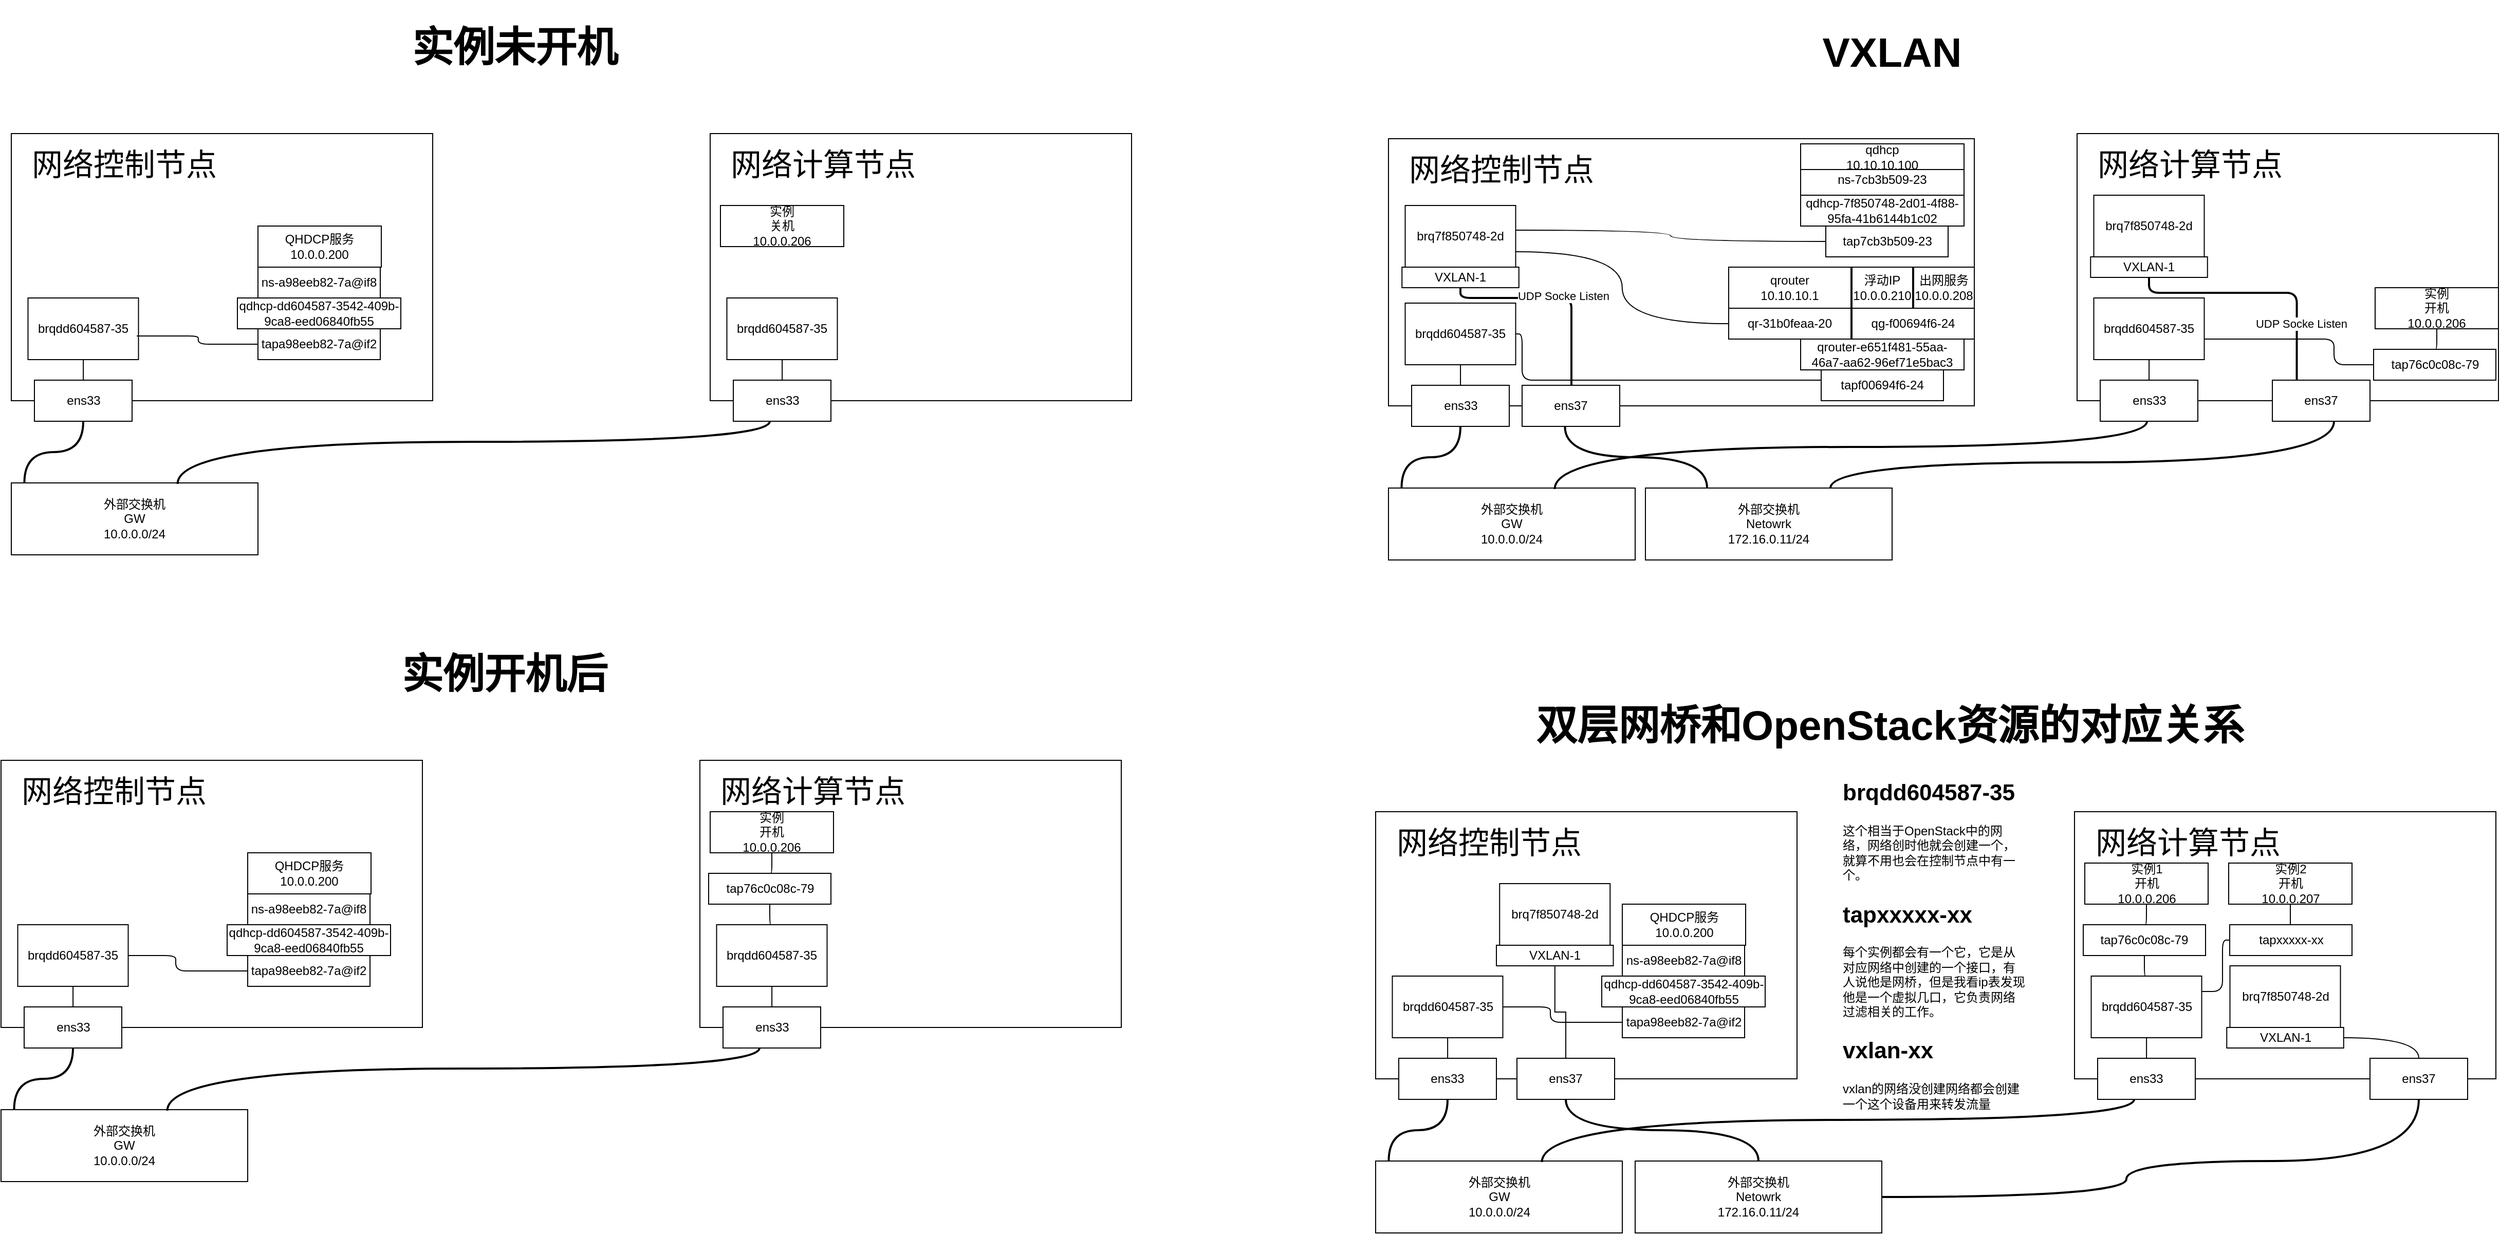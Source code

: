 <mxfile version="26.0.14">
  <diagram name="第 1 页" id="nOdNoL512QigELm2ROE4">
    <mxGraphModel dx="1395" dy="953" grid="1" gridSize="10" guides="1" tooltips="1" connect="1" arrows="1" fold="1" page="1" pageScale="1" pageWidth="827" pageHeight="1169" math="0" shadow="0">
      <root>
        <mxCell id="0" />
        <mxCell id="1" parent="0" />
        <mxCell id="orzNpeSFZgo_5vKAbKiY-1" value="" style="rounded=0;whiteSpace=wrap;html=1;" parent="1" vertex="1">
          <mxGeometry x="70" y="160" width="410" height="260" as="geometry" />
        </mxCell>
        <mxCell id="orzNpeSFZgo_5vKAbKiY-3" value="" style="rounded=0;whiteSpace=wrap;html=1;" parent="1" vertex="1">
          <mxGeometry x="750" y="160" width="410" height="260" as="geometry" />
        </mxCell>
        <mxCell id="orzNpeSFZgo_5vKAbKiY-4" value="&lt;font style=&quot;font-size: 30px;&quot;&gt;网络控制节点&lt;/font&gt;" style="text;html=1;align=center;verticalAlign=middle;whiteSpace=wrap;rounded=0;" parent="1" vertex="1">
          <mxGeometry x="70" y="160" width="220" height="60" as="geometry" />
        </mxCell>
        <mxCell id="orzNpeSFZgo_5vKAbKiY-5" value="&lt;span style=&quot;font-size: 30px;&quot;&gt;网络计算节点&lt;/span&gt;" style="text;html=1;align=center;verticalAlign=middle;whiteSpace=wrap;rounded=0;" parent="1" vertex="1">
          <mxGeometry x="750" y="160" width="220" height="60" as="geometry" />
        </mxCell>
        <mxCell id="orzNpeSFZgo_5vKAbKiY-6" value="&lt;div&gt;&lt;br&gt;&lt;/div&gt;外部交换机&lt;div&gt;&lt;span style=&quot;background-color: transparent; color: light-dark(rgb(0, 0, 0), rgb(255, 255, 255));&quot;&gt;GW&lt;/span&gt;&lt;/div&gt;&lt;div&gt;10.0.0.0/24&lt;br&gt;&lt;div&gt;&lt;div&gt;&lt;br&gt;&lt;/div&gt;&lt;/div&gt;&lt;/div&gt;" style="rounded=0;whiteSpace=wrap;html=1;" parent="1" vertex="1">
          <mxGeometry x="70" y="500" width="240" height="70" as="geometry" />
        </mxCell>
        <mxCell id="orzNpeSFZgo_5vKAbKiY-9" value="ens33" style="rounded=0;whiteSpace=wrap;html=1;" parent="1" vertex="1">
          <mxGeometry x="92.5" y="400" width="95" height="40" as="geometry" />
        </mxCell>
        <mxCell id="orzNpeSFZgo_5vKAbKiY-10" value="ens33" style="rounded=0;whiteSpace=wrap;html=1;" parent="1" vertex="1">
          <mxGeometry x="772.5" y="400" width="95" height="40" as="geometry" />
        </mxCell>
        <mxCell id="orzNpeSFZgo_5vKAbKiY-16" style="edgeStyle=orthogonalEdgeStyle;rounded=0;orthogonalLoop=1;jettySize=auto;html=1;entryX=0.053;entryY=0;entryDx=0;entryDy=0;entryPerimeter=0;curved=1;strokeWidth=2;endArrow=none;startFill=0;" parent="1" source="orzNpeSFZgo_5vKAbKiY-9" target="orzNpeSFZgo_5vKAbKiY-6" edge="1">
          <mxGeometry relative="1" as="geometry" />
        </mxCell>
        <mxCell id="orzNpeSFZgo_5vKAbKiY-17" style="edgeStyle=orthogonalEdgeStyle;rounded=0;orthogonalLoop=1;jettySize=auto;html=1;strokeWidth=2;endArrow=none;startFill=0;curved=1;entryX=0.674;entryY=0.014;entryDx=0;entryDy=0;entryPerimeter=0;" parent="1" source="orzNpeSFZgo_5vKAbKiY-10" target="orzNpeSFZgo_5vKAbKiY-6" edge="1">
          <mxGeometry relative="1" as="geometry">
            <mxPoint x="800" y="487" as="targetPoint" />
            <Array as="points">
              <mxPoint x="808" y="460" />
              <mxPoint x="232" y="460" />
            </Array>
          </mxGeometry>
        </mxCell>
        <mxCell id="quWdG1FWPRAsrCkBspz_-25" style="edgeStyle=orthogonalEdgeStyle;rounded=1;orthogonalLoop=1;jettySize=auto;html=1;entryX=0.5;entryY=0;entryDx=0;entryDy=0;curved=0;endArrow=none;startFill=0;" parent="1" source="orzNpeSFZgo_5vKAbKiY-19" target="orzNpeSFZgo_5vKAbKiY-9" edge="1">
          <mxGeometry relative="1" as="geometry" />
        </mxCell>
        <mxCell id="orzNpeSFZgo_5vKAbKiY-19" value="brqdd604587-35" style="rounded=0;whiteSpace=wrap;html=1;" parent="1" vertex="1">
          <mxGeometry x="86.25" y="320" width="107.5" height="60" as="geometry" />
        </mxCell>
        <mxCell id="orzNpeSFZgo_5vKAbKiY-23" style="edgeStyle=orthogonalEdgeStyle;rounded=1;orthogonalLoop=1;jettySize=auto;html=1;entryX=0.984;entryY=0.617;entryDx=0;entryDy=0;endArrow=none;startFill=0;curved=0;entryPerimeter=0;" parent="1" source="orzNpeSFZgo_5vKAbKiY-20" target="orzNpeSFZgo_5vKAbKiY-19" edge="1">
          <mxGeometry relative="1" as="geometry" />
        </mxCell>
        <mxCell id="orzNpeSFZgo_5vKAbKiY-20" value="tapa98eeb82-7a@if2" style="rounded=0;whiteSpace=wrap;html=1;" parent="1" vertex="1">
          <mxGeometry x="310" y="350" width="119" height="30" as="geometry" />
        </mxCell>
        <mxCell id="orzNpeSFZgo_5vKAbKiY-21" value="qdhcp-dd604587-3542-409b-9ca8-eed06840fb55" style="rounded=0;whiteSpace=wrap;html=1;" parent="1" vertex="1">
          <mxGeometry x="290" y="320" width="159" height="30" as="geometry" />
        </mxCell>
        <mxCell id="orzNpeSFZgo_5vKAbKiY-22" value="ns-a98eeb82-7a@if8" style="rounded=0;whiteSpace=wrap;html=1;" parent="1" vertex="1">
          <mxGeometry x="310" y="290" width="119" height="30" as="geometry" />
        </mxCell>
        <mxCell id="orzNpeSFZgo_5vKAbKiY-24" value="QHDCP服务&lt;div&gt;10.0.0.200&lt;/div&gt;" style="rounded=0;whiteSpace=wrap;html=1;" parent="1" vertex="1">
          <mxGeometry x="310" y="250" width="120" height="40" as="geometry" />
        </mxCell>
        <mxCell id="quWdG1FWPRAsrCkBspz_-26" style="edgeStyle=orthogonalEdgeStyle;rounded=0;orthogonalLoop=1;jettySize=auto;html=1;endArrow=none;startFill=0;" parent="1" source="orzNpeSFZgo_5vKAbKiY-27" target="orzNpeSFZgo_5vKAbKiY-10" edge="1">
          <mxGeometry relative="1" as="geometry" />
        </mxCell>
        <mxCell id="orzNpeSFZgo_5vKAbKiY-27" value="brqdd604587-35" style="rounded=0;whiteSpace=wrap;html=1;" parent="1" vertex="1">
          <mxGeometry x="766.25" y="320" width="107.5" height="60" as="geometry" />
        </mxCell>
        <mxCell id="orzNpeSFZgo_5vKAbKiY-31" value="实例&lt;div&gt;关机&lt;br&gt;&lt;div&gt;&lt;div&gt;10.0.0.206&lt;/div&gt;&lt;/div&gt;&lt;/div&gt;" style="rounded=0;whiteSpace=wrap;html=1;" parent="1" vertex="1">
          <mxGeometry x="760" y="230" width="120" height="40" as="geometry" />
        </mxCell>
        <mxCell id="quWdG1FWPRAsrCkBspz_-1" value="&lt;span style=&quot;font-size: 40px;&quot;&gt;&lt;b&gt;实例未开机&lt;/b&gt;&lt;/span&gt;" style="text;html=1;align=center;verticalAlign=middle;whiteSpace=wrap;rounded=0;" parent="1" vertex="1">
          <mxGeometry x="230" y="30" width="660" height="90" as="geometry" />
        </mxCell>
        <mxCell id="quWdG1FWPRAsrCkBspz_-2" value="" style="rounded=0;whiteSpace=wrap;html=1;" parent="1" vertex="1">
          <mxGeometry x="60" y="770" width="410" height="260" as="geometry" />
        </mxCell>
        <mxCell id="quWdG1FWPRAsrCkBspz_-3" value="" style="rounded=0;whiteSpace=wrap;html=1;" parent="1" vertex="1">
          <mxGeometry x="740" y="770" width="410" height="260" as="geometry" />
        </mxCell>
        <mxCell id="quWdG1FWPRAsrCkBspz_-4" value="&lt;font style=&quot;font-size: 30px;&quot;&gt;网络控制节点&lt;/font&gt;" style="text;html=1;align=center;verticalAlign=middle;whiteSpace=wrap;rounded=0;" parent="1" vertex="1">
          <mxGeometry x="60" y="770" width="220" height="60" as="geometry" />
        </mxCell>
        <mxCell id="quWdG1FWPRAsrCkBspz_-5" value="&lt;span style=&quot;font-size: 30px;&quot;&gt;网络计算节点&lt;/span&gt;" style="text;html=1;align=center;verticalAlign=middle;whiteSpace=wrap;rounded=0;" parent="1" vertex="1">
          <mxGeometry x="740" y="770" width="220" height="60" as="geometry" />
        </mxCell>
        <mxCell id="quWdG1FWPRAsrCkBspz_-6" value="&lt;br&gt;&lt;div&gt;外部交换机&lt;div&gt;&lt;span style=&quot;background-color: transparent; color: light-dark(rgb(0, 0, 0), rgb(255, 255, 255));&quot;&gt;GW&lt;/span&gt;&lt;/div&gt;&lt;div&gt;10.0.0.0/24&lt;br&gt;&lt;div&gt;&lt;br&gt;&lt;/div&gt;&lt;/div&gt;&lt;/div&gt;" style="rounded=0;whiteSpace=wrap;html=1;" parent="1" vertex="1">
          <mxGeometry x="60" y="1110" width="240" height="70" as="geometry" />
        </mxCell>
        <mxCell id="quWdG1FWPRAsrCkBspz_-7" value="ens33" style="rounded=0;whiteSpace=wrap;html=1;" parent="1" vertex="1">
          <mxGeometry x="82.5" y="1010" width="95" height="40" as="geometry" />
        </mxCell>
        <mxCell id="quWdG1FWPRAsrCkBspz_-8" value="ens33" style="rounded=0;whiteSpace=wrap;html=1;" parent="1" vertex="1">
          <mxGeometry x="762.5" y="1010" width="95" height="40" as="geometry" />
        </mxCell>
        <mxCell id="quWdG1FWPRAsrCkBspz_-9" style="edgeStyle=orthogonalEdgeStyle;rounded=0;orthogonalLoop=1;jettySize=auto;html=1;entryX=0.053;entryY=0;entryDx=0;entryDy=0;entryPerimeter=0;curved=1;strokeWidth=2;endArrow=none;startFill=0;" parent="1" source="quWdG1FWPRAsrCkBspz_-7" target="quWdG1FWPRAsrCkBspz_-6" edge="1">
          <mxGeometry relative="1" as="geometry" />
        </mxCell>
        <mxCell id="quWdG1FWPRAsrCkBspz_-10" style="edgeStyle=orthogonalEdgeStyle;rounded=0;orthogonalLoop=1;jettySize=auto;html=1;strokeWidth=2;endArrow=none;startFill=0;curved=1;entryX=0.674;entryY=0.014;entryDx=0;entryDy=0;entryPerimeter=0;" parent="1" source="quWdG1FWPRAsrCkBspz_-8" target="quWdG1FWPRAsrCkBspz_-6" edge="1">
          <mxGeometry relative="1" as="geometry">
            <mxPoint x="790" y="1097" as="targetPoint" />
            <Array as="points">
              <mxPoint x="798" y="1070" />
              <mxPoint x="222" y="1070" />
            </Array>
          </mxGeometry>
        </mxCell>
        <mxCell id="quWdG1FWPRAsrCkBspz_-20" style="edgeStyle=orthogonalEdgeStyle;rounded=0;orthogonalLoop=1;jettySize=auto;html=1;curved=1;endArrow=none;startFill=0;" parent="1" source="quWdG1FWPRAsrCkBspz_-11" target="quWdG1FWPRAsrCkBspz_-7" edge="1">
          <mxGeometry relative="1" as="geometry" />
        </mxCell>
        <mxCell id="quWdG1FWPRAsrCkBspz_-11" value="brqdd604587-35" style="rounded=0;whiteSpace=wrap;html=1;" parent="1" vertex="1">
          <mxGeometry x="76.25" y="930" width="107.5" height="60" as="geometry" />
        </mxCell>
        <mxCell id="quWdG1FWPRAsrCkBspz_-24" style="edgeStyle=orthogonalEdgeStyle;rounded=1;orthogonalLoop=1;jettySize=auto;html=1;entryX=1;entryY=0.5;entryDx=0;entryDy=0;curved=0;endArrow=none;startFill=0;" parent="1" source="quWdG1FWPRAsrCkBspz_-13" target="quWdG1FWPRAsrCkBspz_-11" edge="1">
          <mxGeometry relative="1" as="geometry">
            <Array as="points">
              <mxPoint x="230" y="975" />
              <mxPoint x="230" y="960" />
            </Array>
          </mxGeometry>
        </mxCell>
        <mxCell id="quWdG1FWPRAsrCkBspz_-13" value="tapa98eeb82-7a@if2" style="rounded=0;whiteSpace=wrap;html=1;" parent="1" vertex="1">
          <mxGeometry x="300" y="960" width="119" height="30" as="geometry" />
        </mxCell>
        <mxCell id="quWdG1FWPRAsrCkBspz_-14" value="qdhcp-dd604587-3542-409b-9ca8-eed06840fb55" style="rounded=0;whiteSpace=wrap;html=1;" parent="1" vertex="1">
          <mxGeometry x="280" y="930" width="159" height="30" as="geometry" />
        </mxCell>
        <mxCell id="quWdG1FWPRAsrCkBspz_-15" value="ns-a98eeb82-7a@if8" style="rounded=0;whiteSpace=wrap;html=1;" parent="1" vertex="1">
          <mxGeometry x="300" y="900" width="119" height="30" as="geometry" />
        </mxCell>
        <mxCell id="quWdG1FWPRAsrCkBspz_-16" value="QHDCP服务&lt;div&gt;10.0.0.200&lt;/div&gt;" style="rounded=0;whiteSpace=wrap;html=1;" parent="1" vertex="1">
          <mxGeometry x="300" y="860" width="120" height="40" as="geometry" />
        </mxCell>
        <mxCell id="quWdG1FWPRAsrCkBspz_-21" style="edgeStyle=orthogonalEdgeStyle;rounded=0;orthogonalLoop=1;jettySize=auto;html=1;curved=1;endArrow=none;startFill=0;" parent="1" source="quWdG1FWPRAsrCkBspz_-17" target="quWdG1FWPRAsrCkBspz_-8" edge="1">
          <mxGeometry relative="1" as="geometry" />
        </mxCell>
        <mxCell id="quWdG1FWPRAsrCkBspz_-17" value="brqdd604587-35" style="rounded=0;whiteSpace=wrap;html=1;" parent="1" vertex="1">
          <mxGeometry x="756.25" y="930" width="107.5" height="60" as="geometry" />
        </mxCell>
        <mxCell id="quWdG1FWPRAsrCkBspz_-29" style="edgeStyle=orthogonalEdgeStyle;rounded=1;orthogonalLoop=1;jettySize=auto;html=1;curved=0;endArrow=none;startFill=0;" parent="1" source="quWdG1FWPRAsrCkBspz_-18" target="quWdG1FWPRAsrCkBspz_-27" edge="1">
          <mxGeometry relative="1" as="geometry" />
        </mxCell>
        <mxCell id="quWdG1FWPRAsrCkBspz_-18" value="实例&lt;div&gt;开机&lt;br&gt;&lt;div&gt;10.0.0.206&lt;/div&gt;&lt;/div&gt;" style="rounded=0;whiteSpace=wrap;html=1;" parent="1" vertex="1">
          <mxGeometry x="750" y="820" width="120" height="40" as="geometry" />
        </mxCell>
        <mxCell id="quWdG1FWPRAsrCkBspz_-19" value="&lt;span style=&quot;font-size: 40px;&quot;&gt;&lt;b&gt;实例开机后&lt;/b&gt;&lt;/span&gt;" style="text;html=1;align=center;verticalAlign=middle;whiteSpace=wrap;rounded=0;" parent="1" vertex="1">
          <mxGeometry x="220" y="640" width="660" height="90" as="geometry" />
        </mxCell>
        <mxCell id="quWdG1FWPRAsrCkBspz_-30" style="edgeStyle=orthogonalEdgeStyle;rounded=1;orthogonalLoop=1;jettySize=auto;html=1;curved=0;endArrow=none;startFill=0;" parent="1" source="quWdG1FWPRAsrCkBspz_-27" target="quWdG1FWPRAsrCkBspz_-17" edge="1">
          <mxGeometry relative="1" as="geometry" />
        </mxCell>
        <mxCell id="quWdG1FWPRAsrCkBspz_-27" value="tap76c0c08c-79" style="rounded=0;whiteSpace=wrap;html=1;" parent="1" vertex="1">
          <mxGeometry x="748.5" y="880" width="119" height="30" as="geometry" />
        </mxCell>
        <mxCell id="IoBw5T78hSDgkr8K8ekV-1" value="" style="rounded=0;whiteSpace=wrap;html=1;" parent="1" vertex="1">
          <mxGeometry x="1397.5" y="820" width="410" height="260" as="geometry" />
        </mxCell>
        <mxCell id="IoBw5T78hSDgkr8K8ekV-2" value="" style="rounded=0;whiteSpace=wrap;html=1;" parent="1" vertex="1">
          <mxGeometry x="2077.5" y="820" width="410" height="260" as="geometry" />
        </mxCell>
        <mxCell id="IoBw5T78hSDgkr8K8ekV-3" value="&lt;font style=&quot;font-size: 30px;&quot;&gt;网络控制节点&lt;/font&gt;" style="text;html=1;align=center;verticalAlign=middle;whiteSpace=wrap;rounded=0;" parent="1" vertex="1">
          <mxGeometry x="1397.5" y="820" width="220" height="60" as="geometry" />
        </mxCell>
        <mxCell id="IoBw5T78hSDgkr8K8ekV-4" value="&lt;span style=&quot;font-size: 30px;&quot;&gt;网络计算节点&lt;/span&gt;" style="text;html=1;align=center;verticalAlign=middle;whiteSpace=wrap;rounded=0;" parent="1" vertex="1">
          <mxGeometry x="2077.5" y="820" width="220" height="60" as="geometry" />
        </mxCell>
        <mxCell id="IoBw5T78hSDgkr8K8ekV-5" value="&lt;br&gt;&lt;div&gt;外部交换机&lt;div&gt;&lt;span style=&quot;background-color: transparent; color: light-dark(rgb(0, 0, 0), rgb(255, 255, 255));&quot;&gt;GW&lt;/span&gt;&lt;/div&gt;&lt;div&gt;10.0.0.0/24&lt;br&gt;&lt;div&gt;&lt;br&gt;&lt;/div&gt;&lt;/div&gt;&lt;/div&gt;" style="rounded=0;whiteSpace=wrap;html=1;" parent="1" vertex="1">
          <mxGeometry x="1397.5" y="1160" width="240" height="70" as="geometry" />
        </mxCell>
        <mxCell id="IoBw5T78hSDgkr8K8ekV-6" value="ens33" style="rounded=0;whiteSpace=wrap;html=1;" parent="1" vertex="1">
          <mxGeometry x="1420" y="1060" width="95" height="40" as="geometry" />
        </mxCell>
        <mxCell id="IoBw5T78hSDgkr8K8ekV-7" value="ens33" style="rounded=0;whiteSpace=wrap;html=1;" parent="1" vertex="1">
          <mxGeometry x="2100" y="1060" width="95" height="40" as="geometry" />
        </mxCell>
        <mxCell id="IoBw5T78hSDgkr8K8ekV-8" style="edgeStyle=orthogonalEdgeStyle;rounded=0;orthogonalLoop=1;jettySize=auto;html=1;entryX=0.053;entryY=0;entryDx=0;entryDy=0;entryPerimeter=0;curved=1;strokeWidth=2;endArrow=none;startFill=0;" parent="1" source="IoBw5T78hSDgkr8K8ekV-6" target="IoBw5T78hSDgkr8K8ekV-5" edge="1">
          <mxGeometry relative="1" as="geometry" />
        </mxCell>
        <mxCell id="IoBw5T78hSDgkr8K8ekV-9" style="edgeStyle=orthogonalEdgeStyle;rounded=0;orthogonalLoop=1;jettySize=auto;html=1;strokeWidth=2;endArrow=none;startFill=0;curved=1;entryX=0.674;entryY=0.014;entryDx=0;entryDy=0;entryPerimeter=0;" parent="1" source="IoBw5T78hSDgkr8K8ekV-7" target="IoBw5T78hSDgkr8K8ekV-5" edge="1">
          <mxGeometry relative="1" as="geometry">
            <mxPoint x="2127.5" y="1147" as="targetPoint" />
            <Array as="points">
              <mxPoint x="2135.5" y="1120" />
              <mxPoint x="1559.5" y="1120" />
            </Array>
          </mxGeometry>
        </mxCell>
        <mxCell id="IoBw5T78hSDgkr8K8ekV-10" style="edgeStyle=orthogonalEdgeStyle;rounded=0;orthogonalLoop=1;jettySize=auto;html=1;curved=1;endArrow=none;startFill=0;" parent="1" source="IoBw5T78hSDgkr8K8ekV-11" target="IoBw5T78hSDgkr8K8ekV-6" edge="1">
          <mxGeometry relative="1" as="geometry" />
        </mxCell>
        <mxCell id="IoBw5T78hSDgkr8K8ekV-11" value="brqdd604587-35" style="rounded=0;whiteSpace=wrap;html=1;" parent="1" vertex="1">
          <mxGeometry x="1413.75" y="980" width="107.5" height="60" as="geometry" />
        </mxCell>
        <mxCell id="IoBw5T78hSDgkr8K8ekV-12" style="edgeStyle=orthogonalEdgeStyle;rounded=1;orthogonalLoop=1;jettySize=auto;html=1;entryX=1;entryY=0.5;entryDx=0;entryDy=0;curved=0;endArrow=none;startFill=0;" parent="1" source="IoBw5T78hSDgkr8K8ekV-13" target="IoBw5T78hSDgkr8K8ekV-11" edge="1">
          <mxGeometry relative="1" as="geometry">
            <Array as="points">
              <mxPoint x="1567.5" y="1025" />
              <mxPoint x="1567.5" y="1010" />
            </Array>
          </mxGeometry>
        </mxCell>
        <mxCell id="IoBw5T78hSDgkr8K8ekV-13" value="tapa98eeb82-7a@if2" style="rounded=0;whiteSpace=wrap;html=1;" parent="1" vertex="1">
          <mxGeometry x="1637.5" y="1010" width="119" height="30" as="geometry" />
        </mxCell>
        <mxCell id="IoBw5T78hSDgkr8K8ekV-14" value="qdhcp-dd604587-3542-409b-9ca8-eed06840fb55" style="rounded=0;whiteSpace=wrap;html=1;" parent="1" vertex="1">
          <mxGeometry x="1617.5" y="980" width="159" height="30" as="geometry" />
        </mxCell>
        <mxCell id="IoBw5T78hSDgkr8K8ekV-15" value="ns-a98eeb82-7a@if8" style="rounded=0;whiteSpace=wrap;html=1;" parent="1" vertex="1">
          <mxGeometry x="1637.5" y="950" width="119" height="30" as="geometry" />
        </mxCell>
        <mxCell id="IoBw5T78hSDgkr8K8ekV-16" value="QHDCP服务&lt;div&gt;10.0.0.200&lt;/div&gt;" style="rounded=0;whiteSpace=wrap;html=1;" parent="1" vertex="1">
          <mxGeometry x="1637.5" y="910" width="120" height="40" as="geometry" />
        </mxCell>
        <mxCell id="IoBw5T78hSDgkr8K8ekV-17" style="edgeStyle=orthogonalEdgeStyle;rounded=0;orthogonalLoop=1;jettySize=auto;html=1;curved=1;endArrow=none;startFill=0;" parent="1" source="IoBw5T78hSDgkr8K8ekV-18" target="IoBw5T78hSDgkr8K8ekV-7" edge="1">
          <mxGeometry relative="1" as="geometry" />
        </mxCell>
        <mxCell id="IoBw5T78hSDgkr8K8ekV-18" value="brqdd604587-35" style="rounded=0;whiteSpace=wrap;html=1;" parent="1" vertex="1">
          <mxGeometry x="2093.75" y="980" width="107.5" height="60" as="geometry" />
        </mxCell>
        <mxCell id="IoBw5T78hSDgkr8K8ekV-19" style="edgeStyle=orthogonalEdgeStyle;rounded=1;orthogonalLoop=1;jettySize=auto;html=1;curved=0;endArrow=none;startFill=0;" parent="1" source="IoBw5T78hSDgkr8K8ekV-20" target="IoBw5T78hSDgkr8K8ekV-23" edge="1">
          <mxGeometry relative="1" as="geometry" />
        </mxCell>
        <mxCell id="IoBw5T78hSDgkr8K8ekV-20" value="实例1&lt;div&gt;开机&lt;br&gt;&lt;div&gt;10.0.0.206&lt;/div&gt;&lt;/div&gt;" style="rounded=0;whiteSpace=wrap;html=1;" parent="1" vertex="1">
          <mxGeometry x="2087.5" y="870" width="120" height="40" as="geometry" />
        </mxCell>
        <mxCell id="IoBw5T78hSDgkr8K8ekV-21" value="&lt;span style=&quot;font-size: 40px;&quot;&gt;&lt;b&gt;双层网桥和OpenStack资源的对应关系&lt;/b&gt;&lt;/span&gt;" style="text;html=1;align=center;verticalAlign=middle;whiteSpace=wrap;rounded=0;" parent="1" vertex="1">
          <mxGeometry x="1547.5" y="690" width="700" height="90" as="geometry" />
        </mxCell>
        <mxCell id="IoBw5T78hSDgkr8K8ekV-22" style="edgeStyle=orthogonalEdgeStyle;rounded=1;orthogonalLoop=1;jettySize=auto;html=1;curved=0;endArrow=none;startFill=0;" parent="1" source="IoBw5T78hSDgkr8K8ekV-23" target="IoBw5T78hSDgkr8K8ekV-18" edge="1">
          <mxGeometry relative="1" as="geometry" />
        </mxCell>
        <mxCell id="IoBw5T78hSDgkr8K8ekV-23" value="tap76c0c08c-79" style="rounded=0;whiteSpace=wrap;html=1;" parent="1" vertex="1">
          <mxGeometry x="2086" y="930" width="119" height="30" as="geometry" />
        </mxCell>
        <mxCell id="IoBw5T78hSDgkr8K8ekV-26" style="edgeStyle=orthogonalEdgeStyle;rounded=0;orthogonalLoop=1;jettySize=auto;html=1;endArrow=none;startFill=0;" parent="1" source="IoBw5T78hSDgkr8K8ekV-24" target="IoBw5T78hSDgkr8K8ekV-25" edge="1">
          <mxGeometry relative="1" as="geometry" />
        </mxCell>
        <mxCell id="IoBw5T78hSDgkr8K8ekV-24" value="实例2&lt;div&gt;开机&lt;br&gt;&lt;div&gt;10.0.0.207&lt;/div&gt;&lt;/div&gt;" style="rounded=0;whiteSpace=wrap;html=1;" parent="1" vertex="1">
          <mxGeometry x="2227.5" y="870" width="120" height="40" as="geometry" />
        </mxCell>
        <mxCell id="IoBw5T78hSDgkr8K8ekV-27" style="edgeStyle=orthogonalEdgeStyle;rounded=1;orthogonalLoop=1;jettySize=auto;html=1;entryX=1;entryY=0.25;entryDx=0;entryDy=0;curved=0;endArrow=none;startFill=0;" parent="1" source="IoBw5T78hSDgkr8K8ekV-25" target="IoBw5T78hSDgkr8K8ekV-18" edge="1">
          <mxGeometry relative="1" as="geometry">
            <Array as="points">
              <mxPoint x="2221.5" y="945" />
              <mxPoint x="2221.5" y="995" />
            </Array>
          </mxGeometry>
        </mxCell>
        <mxCell id="IoBw5T78hSDgkr8K8ekV-25" value="tapxxxxx-xx" style="rounded=0;whiteSpace=wrap;html=1;" parent="1" vertex="1">
          <mxGeometry x="2228.5" y="930" width="119" height="30" as="geometry" />
        </mxCell>
        <mxCell id="IoBw5T78hSDgkr8K8ekV-28" value="&lt;h1 style=&quot;margin-top: 0px;&quot;&gt;&lt;span style=&quot;text-align: center;&quot;&gt;&lt;font style=&quot;font-size: 22px;&quot;&gt;brqdd604587-35&lt;/font&gt;&lt;/span&gt;&lt;/h1&gt;&lt;h1 style=&quot;margin-top: 0px;&quot;&gt;&lt;p style=&quot;font-size: 12px; font-weight: 400;&quot;&gt;这个相当于OpenStack中的网络，网络创时他就会创建一个，就算不用也会在控制节点中有一个。&lt;/p&gt;&lt;/h1&gt;&lt;h1 style=&quot;margin-top: 0px;&quot;&gt;&lt;span style=&quot;text-align: center;&quot;&gt;&lt;font style=&quot;font-size: 22px;&quot;&gt;tapxxxxx-xx&lt;/font&gt;&lt;/span&gt;&lt;/h1&gt;&lt;h1 style=&quot;margin-top: 0px;&quot;&gt;&lt;p style=&quot;font-size: 12px; font-weight: 400;&quot;&gt;每个实例都会有一个它，它是从对应网络中创建的一个接口，有人说他是网桥，但是我看ip表发现他是一个虚拟几口，它负责网络过滤相关的工作。&lt;/p&gt;&lt;/h1&gt;&lt;h1 style=&quot;margin-top: 0px;&quot;&gt;&lt;span style=&quot;background-color: transparent; color: light-dark(rgb(0, 0, 0), rgb(255, 255, 255)); font-size: 22px;&quot;&gt;vxlan-xx&lt;/span&gt;&lt;/h1&gt;&lt;h1 style=&quot;margin-top: 0px;&quot;&gt;&lt;p style=&quot;font-size: 12px; font-weight: 400;&quot;&gt;vxlan的网络没创建网络都会创建一个这个设备用来转发流量&lt;/p&gt;&lt;/h1&gt;" style="text;html=1;whiteSpace=wrap;overflow=hidden;rounded=0;" parent="1" vertex="1">
          <mxGeometry x="1850" y="780" width="180" height="350" as="geometry" />
        </mxCell>
        <mxCell id="vUdiiHSbQKP3ZvH5nQBe-21" value="" style="rounded=0;whiteSpace=wrap;html=1;" parent="1" vertex="1">
          <mxGeometry x="1410" y="165" width="570" height="260" as="geometry" />
        </mxCell>
        <mxCell id="vUdiiHSbQKP3ZvH5nQBe-22" value="" style="rounded=0;whiteSpace=wrap;html=1;" parent="1" vertex="1">
          <mxGeometry x="2080" y="160" width="410" height="260" as="geometry" />
        </mxCell>
        <mxCell id="vUdiiHSbQKP3ZvH5nQBe-23" value="&lt;font style=&quot;font-size: 30px;&quot;&gt;网络控制节点&lt;/font&gt;" style="text;html=1;align=center;verticalAlign=middle;whiteSpace=wrap;rounded=0;" parent="1" vertex="1">
          <mxGeometry x="1410" y="165" width="220" height="60" as="geometry" />
        </mxCell>
        <mxCell id="vUdiiHSbQKP3ZvH5nQBe-24" value="&lt;span style=&quot;font-size: 30px;&quot;&gt;网络计算节点&lt;/span&gt;" style="text;html=1;align=center;verticalAlign=middle;whiteSpace=wrap;rounded=0;" parent="1" vertex="1">
          <mxGeometry x="2080" y="160" width="220" height="60" as="geometry" />
        </mxCell>
        <mxCell id="vUdiiHSbQKP3ZvH5nQBe-25" value="&lt;br&gt;&lt;div&gt;外部交换机&lt;div&gt;&lt;span style=&quot;background-color: transparent; color: light-dark(rgb(0, 0, 0), rgb(255, 255, 255));&quot;&gt;GW&lt;/span&gt;&lt;/div&gt;&lt;div&gt;10.0.0.0/24&lt;br&gt;&lt;div&gt;&lt;br&gt;&lt;/div&gt;&lt;/div&gt;&lt;/div&gt;" style="rounded=0;whiteSpace=wrap;html=1;" parent="1" vertex="1">
          <mxGeometry x="1410" y="505" width="240" height="70" as="geometry" />
        </mxCell>
        <mxCell id="vUdiiHSbQKP3ZvH5nQBe-26" value="ens33" style="rounded=0;whiteSpace=wrap;html=1;" parent="1" vertex="1">
          <mxGeometry x="1432.5" y="405" width="95" height="40" as="geometry" />
        </mxCell>
        <mxCell id="vUdiiHSbQKP3ZvH5nQBe-27" value="ens33" style="rounded=0;whiteSpace=wrap;html=1;" parent="1" vertex="1">
          <mxGeometry x="2102.5" y="400" width="95" height="40" as="geometry" />
        </mxCell>
        <mxCell id="vUdiiHSbQKP3ZvH5nQBe-28" style="edgeStyle=orthogonalEdgeStyle;rounded=0;orthogonalLoop=1;jettySize=auto;html=1;entryX=0.053;entryY=0;entryDx=0;entryDy=0;entryPerimeter=0;curved=1;strokeWidth=2;endArrow=none;startFill=0;" parent="1" source="vUdiiHSbQKP3ZvH5nQBe-26" target="vUdiiHSbQKP3ZvH5nQBe-25" edge="1">
          <mxGeometry relative="1" as="geometry" />
        </mxCell>
        <mxCell id="vUdiiHSbQKP3ZvH5nQBe-29" style="edgeStyle=orthogonalEdgeStyle;rounded=0;orthogonalLoop=1;jettySize=auto;html=1;strokeWidth=2;endArrow=none;startFill=0;curved=1;entryX=0.674;entryY=0.014;entryDx=0;entryDy=0;entryPerimeter=0;" parent="1" source="vUdiiHSbQKP3ZvH5nQBe-27" target="vUdiiHSbQKP3ZvH5nQBe-25" edge="1">
          <mxGeometry relative="1" as="geometry">
            <mxPoint x="2140" y="492" as="targetPoint" />
            <Array as="points">
              <mxPoint x="2148" y="465" />
              <mxPoint x="1572" y="465" />
            </Array>
          </mxGeometry>
        </mxCell>
        <mxCell id="vUdiiHSbQKP3ZvH5nQBe-30" style="edgeStyle=orthogonalEdgeStyle;rounded=0;orthogonalLoop=1;jettySize=auto;html=1;curved=1;endArrow=none;startFill=0;" parent="1" source="vUdiiHSbQKP3ZvH5nQBe-31" target="vUdiiHSbQKP3ZvH5nQBe-26" edge="1">
          <mxGeometry relative="1" as="geometry" />
        </mxCell>
        <mxCell id="vUdiiHSbQKP3ZvH5nQBe-31" value="brqdd604587-35" style="rounded=0;whiteSpace=wrap;html=1;" parent="1" vertex="1">
          <mxGeometry x="1426.25" y="325" width="107.5" height="60" as="geometry" />
        </mxCell>
        <mxCell id="vUdiiHSbQKP3ZvH5nQBe-32" style="edgeStyle=orthogonalEdgeStyle;rounded=1;orthogonalLoop=1;jettySize=auto;html=1;entryX=1;entryY=0.5;entryDx=0;entryDy=0;curved=0;endArrow=none;startFill=0;" parent="1" source="vUdiiHSbQKP3ZvH5nQBe-33" target="vUdiiHSbQKP3ZvH5nQBe-31" edge="1">
          <mxGeometry relative="1" as="geometry">
            <Array as="points">
              <mxPoint x="1540" y="400" />
              <mxPoint x="1540" y="355" />
            </Array>
          </mxGeometry>
        </mxCell>
        <mxCell id="vUdiiHSbQKP3ZvH5nQBe-33" value="tapf00694f6-24" style="rounded=0;whiteSpace=wrap;html=1;" parent="1" vertex="1">
          <mxGeometry x="1831" y="390" width="119" height="30" as="geometry" />
        </mxCell>
        <mxCell id="vUdiiHSbQKP3ZvH5nQBe-34" value="qrouter-e651f481-55aa-46a7-aa62-96ef71e5bac3" style="rounded=0;whiteSpace=wrap;html=1;" parent="1" vertex="1">
          <mxGeometry x="1811" y="360" width="159" height="30" as="geometry" />
        </mxCell>
        <mxCell id="vUdiiHSbQKP3ZvH5nQBe-35" value="qg-f00694f6-24" style="rounded=0;whiteSpace=wrap;html=1;" parent="1" vertex="1">
          <mxGeometry x="1861" y="330" width="119" height="30" as="geometry" />
        </mxCell>
        <mxCell id="vUdiiHSbQKP3ZvH5nQBe-36" value="&lt;div&gt;&lt;span style=&quot;background-color: transparent; color: light-dark(rgb(0, 0, 0), rgb(255, 255, 255));&quot;&gt;浮动IP&lt;/span&gt;&lt;/div&gt;10.0.0.210" style="rounded=0;whiteSpace=wrap;html=1;" parent="1" vertex="1">
          <mxGeometry x="1861" y="290" width="59" height="40" as="geometry" />
        </mxCell>
        <mxCell id="vUdiiHSbQKP3ZvH5nQBe-37" style="edgeStyle=orthogonalEdgeStyle;rounded=0;orthogonalLoop=1;jettySize=auto;html=1;curved=1;endArrow=none;startFill=0;" parent="1" source="vUdiiHSbQKP3ZvH5nQBe-38" target="vUdiiHSbQKP3ZvH5nQBe-27" edge="1">
          <mxGeometry relative="1" as="geometry" />
        </mxCell>
        <mxCell id="vUdiiHSbQKP3ZvH5nQBe-38" value="brqdd604587-35" style="rounded=0;whiteSpace=wrap;html=1;" parent="1" vertex="1">
          <mxGeometry x="2096.25" y="320" width="107.5" height="60" as="geometry" />
        </mxCell>
        <mxCell id="vUdiiHSbQKP3ZvH5nQBe-39" style="edgeStyle=orthogonalEdgeStyle;rounded=1;orthogonalLoop=1;jettySize=auto;html=1;curved=0;endArrow=none;startFill=0;" parent="1" source="vUdiiHSbQKP3ZvH5nQBe-40" target="vUdiiHSbQKP3ZvH5nQBe-43" edge="1">
          <mxGeometry relative="1" as="geometry" />
        </mxCell>
        <mxCell id="vUdiiHSbQKP3ZvH5nQBe-40" value="实例&lt;div&gt;开机&lt;br&gt;&lt;div&gt;10.0.0.206&lt;/div&gt;&lt;/div&gt;" style="rounded=0;whiteSpace=wrap;html=1;" parent="1" vertex="1">
          <mxGeometry x="2370" y="310" width="120" height="40" as="geometry" />
        </mxCell>
        <mxCell id="vUdiiHSbQKP3ZvH5nQBe-41" value="&lt;span style=&quot;font-size: 40px;&quot;&gt;&lt;b&gt;VXLAN&lt;/b&gt;&lt;/span&gt;" style="text;html=1;align=center;verticalAlign=middle;whiteSpace=wrap;rounded=0;" parent="1" vertex="1">
          <mxGeometry x="1570" y="35" width="660" height="90" as="geometry" />
        </mxCell>
        <mxCell id="vUdiiHSbQKP3ZvH5nQBe-42" style="edgeStyle=orthogonalEdgeStyle;rounded=1;orthogonalLoop=1;jettySize=auto;html=1;curved=0;endArrow=none;startFill=0;exitX=0;exitY=0.5;exitDx=0;exitDy=0;exitPerimeter=0;" parent="1" source="vUdiiHSbQKP3ZvH5nQBe-43" target="vUdiiHSbQKP3ZvH5nQBe-38" edge="1">
          <mxGeometry relative="1" as="geometry">
            <Array as="points">
              <mxPoint x="2330" y="385" />
              <mxPoint x="2330" y="360" />
            </Array>
          </mxGeometry>
        </mxCell>
        <mxCell id="vUdiiHSbQKP3ZvH5nQBe-43" value="tap76c0c08c-79" style="rounded=0;whiteSpace=wrap;html=1;" parent="1" vertex="1">
          <mxGeometry x="2368.5" y="370" width="119" height="30" as="geometry" />
        </mxCell>
        <mxCell id="vUdiiHSbQKP3ZvH5nQBe-45" value="&lt;br&gt;&lt;div&gt;外部交换机&lt;div&gt;Netowrk&lt;/div&gt;&lt;div&gt;172.16.0.11/24&lt;br&gt;&lt;div&gt;&lt;br&gt;&lt;/div&gt;&lt;/div&gt;&lt;/div&gt;" style="rounded=0;whiteSpace=wrap;html=1;" parent="1" vertex="1">
          <mxGeometry x="1660" y="505" width="240" height="70" as="geometry" />
        </mxCell>
        <mxCell id="vUdiiHSbQKP3ZvH5nQBe-49" style="edgeStyle=orthogonalEdgeStyle;rounded=0;orthogonalLoop=1;jettySize=auto;html=1;entryX=0.25;entryY=0;entryDx=0;entryDy=0;exitX=0.439;exitY=1.008;exitDx=0;exitDy=0;exitPerimeter=0;curved=1;endArrow=none;startFill=0;strokeWidth=2;" parent="1" source="vUdiiHSbQKP3ZvH5nQBe-46" target="vUdiiHSbQKP3ZvH5nQBe-45" edge="1">
          <mxGeometry relative="1" as="geometry" />
        </mxCell>
        <mxCell id="vUdiiHSbQKP3ZvH5nQBe-46" value="ens37" style="rounded=0;whiteSpace=wrap;html=1;" parent="1" vertex="1">
          <mxGeometry x="1540" y="405" width="95" height="40" as="geometry" />
        </mxCell>
        <mxCell id="vUdiiHSbQKP3ZvH5nQBe-50" style="edgeStyle=orthogonalEdgeStyle;rounded=0;orthogonalLoop=1;jettySize=auto;html=1;entryX=0.75;entryY=0;entryDx=0;entryDy=0;curved=1;strokeWidth=2;endArrow=none;startFill=0;" parent="1" source="vUdiiHSbQKP3ZvH5nQBe-47" target="vUdiiHSbQKP3ZvH5nQBe-45" edge="1">
          <mxGeometry relative="1" as="geometry">
            <Array as="points">
              <mxPoint x="2330" y="480" />
              <mxPoint x="1840" y="480" />
            </Array>
          </mxGeometry>
        </mxCell>
        <mxCell id="vUdiiHSbQKP3ZvH5nQBe-47" value="ens37" style="rounded=0;whiteSpace=wrap;html=1;" parent="1" vertex="1">
          <mxGeometry x="2270" y="400" width="95" height="40" as="geometry" />
        </mxCell>
        <mxCell id="vUdiiHSbQKP3ZvH5nQBe-51" value="brq7f850748-2d" style="rounded=0;whiteSpace=wrap;html=1;" parent="1" vertex="1">
          <mxGeometry x="1426.25" y="230" width="107.5" height="60" as="geometry" />
        </mxCell>
        <mxCell id="vUdiiHSbQKP3ZvH5nQBe-55" style="edgeStyle=orthogonalEdgeStyle;rounded=1;orthogonalLoop=1;jettySize=auto;html=1;curved=0;strokeWidth=2;endArrow=none;startFill=0;entryX=0.5;entryY=0;entryDx=0;entryDy=0;" parent="1" source="vUdiiHSbQKP3ZvH5nQBe-52" target="vUdiiHSbQKP3ZvH5nQBe-46" edge="1">
          <mxGeometry relative="1" as="geometry">
            <Array as="points">
              <mxPoint x="1480" y="320" />
              <mxPoint x="1588" y="320" />
              <mxPoint x="1588" y="405" />
            </Array>
            <mxPoint x="1550" y="400" as="targetPoint" />
          </mxGeometry>
        </mxCell>
        <mxCell id="DIRm5tyWsoWrSiCOeM3V-21" value="UDP Socke Listen" style="edgeLabel;html=1;align=center;verticalAlign=middle;resizable=0;points=[];" vertex="1" connectable="0" parent="vUdiiHSbQKP3ZvH5nQBe-55">
          <mxGeometry x="0.083" y="2" relative="1" as="geometry">
            <mxPoint as="offset" />
          </mxGeometry>
        </mxCell>
        <mxCell id="vUdiiHSbQKP3ZvH5nQBe-52" value="VXLAN-1" style="rounded=0;whiteSpace=wrap;html=1;" parent="1" vertex="1">
          <mxGeometry x="1423.13" y="290" width="113.75" height="20" as="geometry" />
        </mxCell>
        <mxCell id="vUdiiHSbQKP3ZvH5nQBe-56" value="brq7f850748-2d" style="rounded=0;whiteSpace=wrap;html=1;" parent="1" vertex="1">
          <mxGeometry x="2096.25" y="220" width="107.5" height="60" as="geometry" />
        </mxCell>
        <mxCell id="vUdiiHSbQKP3ZvH5nQBe-59" style="edgeStyle=orthogonalEdgeStyle;rounded=1;orthogonalLoop=1;jettySize=auto;html=1;entryX=0.25;entryY=0;entryDx=0;entryDy=0;curved=0;endArrow=none;startFill=0;strokeWidth=2;" parent="1" source="vUdiiHSbQKP3ZvH5nQBe-57" target="vUdiiHSbQKP3ZvH5nQBe-47" edge="1">
          <mxGeometry relative="1" as="geometry">
            <Array as="points">
              <mxPoint x="2150" y="315" />
              <mxPoint x="2294" y="315" />
            </Array>
          </mxGeometry>
        </mxCell>
        <mxCell id="DIRm5tyWsoWrSiCOeM3V-22" value="UDP Socke Listen" style="edgeLabel;html=1;align=center;verticalAlign=middle;resizable=0;points=[];" vertex="1" connectable="0" parent="vUdiiHSbQKP3ZvH5nQBe-59">
          <mxGeometry x="0.344" relative="1" as="geometry">
            <mxPoint x="4" y="25" as="offset" />
          </mxGeometry>
        </mxCell>
        <mxCell id="vUdiiHSbQKP3ZvH5nQBe-57" value="VXLAN-1" style="rounded=0;whiteSpace=wrap;html=1;" parent="1" vertex="1">
          <mxGeometry x="2093.13" y="280" width="113.75" height="20" as="geometry" />
        </mxCell>
        <mxCell id="DIRm5tyWsoWrSiCOeM3V-1" value="出网服务&lt;br&gt;&lt;div&gt;10.0.0.208&lt;/div&gt;" style="rounded=0;whiteSpace=wrap;html=1;" vertex="1" parent="1">
          <mxGeometry x="1921" y="290" width="59" height="40" as="geometry" />
        </mxCell>
        <mxCell id="DIRm5tyWsoWrSiCOeM3V-11" style="edgeStyle=orthogonalEdgeStyle;rounded=0;orthogonalLoop=1;jettySize=auto;html=1;entryX=1;entryY=0.75;entryDx=0;entryDy=0;curved=1;endArrow=none;startFill=0;" edge="1" parent="1" source="DIRm5tyWsoWrSiCOeM3V-3" target="vUdiiHSbQKP3ZvH5nQBe-51">
          <mxGeometry relative="1" as="geometry" />
        </mxCell>
        <mxCell id="DIRm5tyWsoWrSiCOeM3V-3" value="qr-31b0feaa-20" style="rounded=0;whiteSpace=wrap;html=1;" vertex="1" parent="1">
          <mxGeometry x="1741" y="330" width="119" height="30" as="geometry" />
        </mxCell>
        <mxCell id="DIRm5tyWsoWrSiCOeM3V-4" value="&lt;div&gt;qrouter&lt;/div&gt;10.10.10.1" style="rounded=0;whiteSpace=wrap;html=1;" vertex="1" parent="1">
          <mxGeometry x="1741" y="290" width="119" height="40" as="geometry" />
        </mxCell>
        <mxCell id="DIRm5tyWsoWrSiCOeM3V-7" value="tap7cb3b509-23" style="rounded=0;whiteSpace=wrap;html=1;" vertex="1" parent="1">
          <mxGeometry x="1835.5" y="250" width="119" height="30" as="geometry" />
        </mxCell>
        <mxCell id="DIRm5tyWsoWrSiCOeM3V-9" value="qdhcp-7f850748-2d01-4f88-95fa-41b6144b1c02" style="rounded=0;whiteSpace=wrap;html=1;" vertex="1" parent="1">
          <mxGeometry x="1811" y="220" width="159" height="30" as="geometry" />
        </mxCell>
        <mxCell id="DIRm5tyWsoWrSiCOeM3V-12" style="edgeStyle=orthogonalEdgeStyle;rounded=0;orthogonalLoop=1;jettySize=auto;html=1;entryX=1.002;entryY=0.4;entryDx=0;entryDy=0;entryPerimeter=0;curved=1;endArrow=none;startFill=0;" edge="1" parent="1" source="DIRm5tyWsoWrSiCOeM3V-7" target="vUdiiHSbQKP3ZvH5nQBe-51">
          <mxGeometry relative="1" as="geometry" />
        </mxCell>
        <mxCell id="DIRm5tyWsoWrSiCOeM3V-13" value="ns-7cb3b509-23" style="rounded=0;whiteSpace=wrap;html=1;" vertex="1" parent="1">
          <mxGeometry x="1811" y="190" width="159" height="30" as="geometry" />
        </mxCell>
        <mxCell id="DIRm5tyWsoWrSiCOeM3V-14" value="&lt;div&gt;qdhcp&lt;/div&gt;10.10.10.100" style="rounded=0;whiteSpace=wrap;html=1;" vertex="1" parent="1">
          <mxGeometry x="1811" y="170" width="159" height="25" as="geometry" />
        </mxCell>
        <mxCell id="DIRm5tyWsoWrSiCOeM3V-15" value="&lt;br&gt;&lt;div&gt;外部交换机&lt;div&gt;Netowrk&lt;/div&gt;&lt;div&gt;172.16.0.11/24&lt;br&gt;&lt;div&gt;&lt;br&gt;&lt;/div&gt;&lt;/div&gt;&lt;/div&gt;" style="rounded=0;whiteSpace=wrap;html=1;" vertex="1" parent="1">
          <mxGeometry x="1650" y="1160" width="240" height="70" as="geometry" />
        </mxCell>
        <mxCell id="DIRm5tyWsoWrSiCOeM3V-34" style="edgeStyle=orthogonalEdgeStyle;rounded=0;orthogonalLoop=1;jettySize=auto;html=1;strokeWidth=2;endArrow=none;startFill=0;curved=1;" edge="1" parent="1" source="DIRm5tyWsoWrSiCOeM3V-16" target="DIRm5tyWsoWrSiCOeM3V-15">
          <mxGeometry relative="1" as="geometry">
            <Array as="points">
              <mxPoint x="1583" y="1130" />
              <mxPoint x="1770" y="1130" />
            </Array>
          </mxGeometry>
        </mxCell>
        <mxCell id="DIRm5tyWsoWrSiCOeM3V-16" value="ens37" style="rounded=0;whiteSpace=wrap;html=1;" vertex="1" parent="1">
          <mxGeometry x="1535" y="1060" width="95" height="40" as="geometry" />
        </mxCell>
        <mxCell id="DIRm5tyWsoWrSiCOeM3V-33" style="edgeStyle=orthogonalEdgeStyle;rounded=0;orthogonalLoop=1;jettySize=auto;html=1;entryX=1;entryY=0.5;entryDx=0;entryDy=0;strokeWidth=2;endArrow=none;startFill=0;curved=1;" edge="1" parent="1" source="DIRm5tyWsoWrSiCOeM3V-17" target="DIRm5tyWsoWrSiCOeM3V-15">
          <mxGeometry relative="1" as="geometry">
            <Array as="points">
              <mxPoint x="2413" y="1160" />
              <mxPoint x="2128" y="1160" />
              <mxPoint x="2128" y="1195" />
            </Array>
          </mxGeometry>
        </mxCell>
        <mxCell id="DIRm5tyWsoWrSiCOeM3V-17" value="ens37" style="rounded=0;whiteSpace=wrap;html=1;" vertex="1" parent="1">
          <mxGeometry x="2365" y="1060" width="95" height="40" as="geometry" />
        </mxCell>
        <mxCell id="DIRm5tyWsoWrSiCOeM3V-18" value="brq7f850748-2d" style="rounded=0;whiteSpace=wrap;html=1;" vertex="1" parent="1">
          <mxGeometry x="1518.12" y="890" width="107.5" height="60" as="geometry" />
        </mxCell>
        <mxCell id="DIRm5tyWsoWrSiCOeM3V-20" style="edgeStyle=orthogonalEdgeStyle;rounded=0;orthogonalLoop=1;jettySize=auto;html=1;endArrow=none;startFill=0;" edge="1" parent="1" source="DIRm5tyWsoWrSiCOeM3V-19" target="DIRm5tyWsoWrSiCOeM3V-16">
          <mxGeometry relative="1" as="geometry" />
        </mxCell>
        <mxCell id="DIRm5tyWsoWrSiCOeM3V-19" value="VXLAN-1" style="rounded=0;whiteSpace=wrap;html=1;" vertex="1" parent="1">
          <mxGeometry x="1515" y="950" width="113.75" height="20" as="geometry" />
        </mxCell>
        <mxCell id="DIRm5tyWsoWrSiCOeM3V-23" value="brq7f850748-2d" style="rounded=0;whiteSpace=wrap;html=1;" vertex="1" parent="1">
          <mxGeometry x="2228.75" y="970" width="107.5" height="60" as="geometry" />
        </mxCell>
        <mxCell id="DIRm5tyWsoWrSiCOeM3V-25" style="edgeStyle=orthogonalEdgeStyle;rounded=0;orthogonalLoop=1;jettySize=auto;html=1;entryX=0.5;entryY=0;entryDx=0;entryDy=0;endArrow=none;startFill=0;curved=1;" edge="1" parent="1" source="DIRm5tyWsoWrSiCOeM3V-24" target="DIRm5tyWsoWrSiCOeM3V-17">
          <mxGeometry relative="1" as="geometry" />
        </mxCell>
        <mxCell id="DIRm5tyWsoWrSiCOeM3V-24" value="VXLAN-1" style="rounded=0;whiteSpace=wrap;html=1;" vertex="1" parent="1">
          <mxGeometry x="2225.63" y="1030" width="113.75" height="20" as="geometry" />
        </mxCell>
      </root>
    </mxGraphModel>
  </diagram>
</mxfile>
